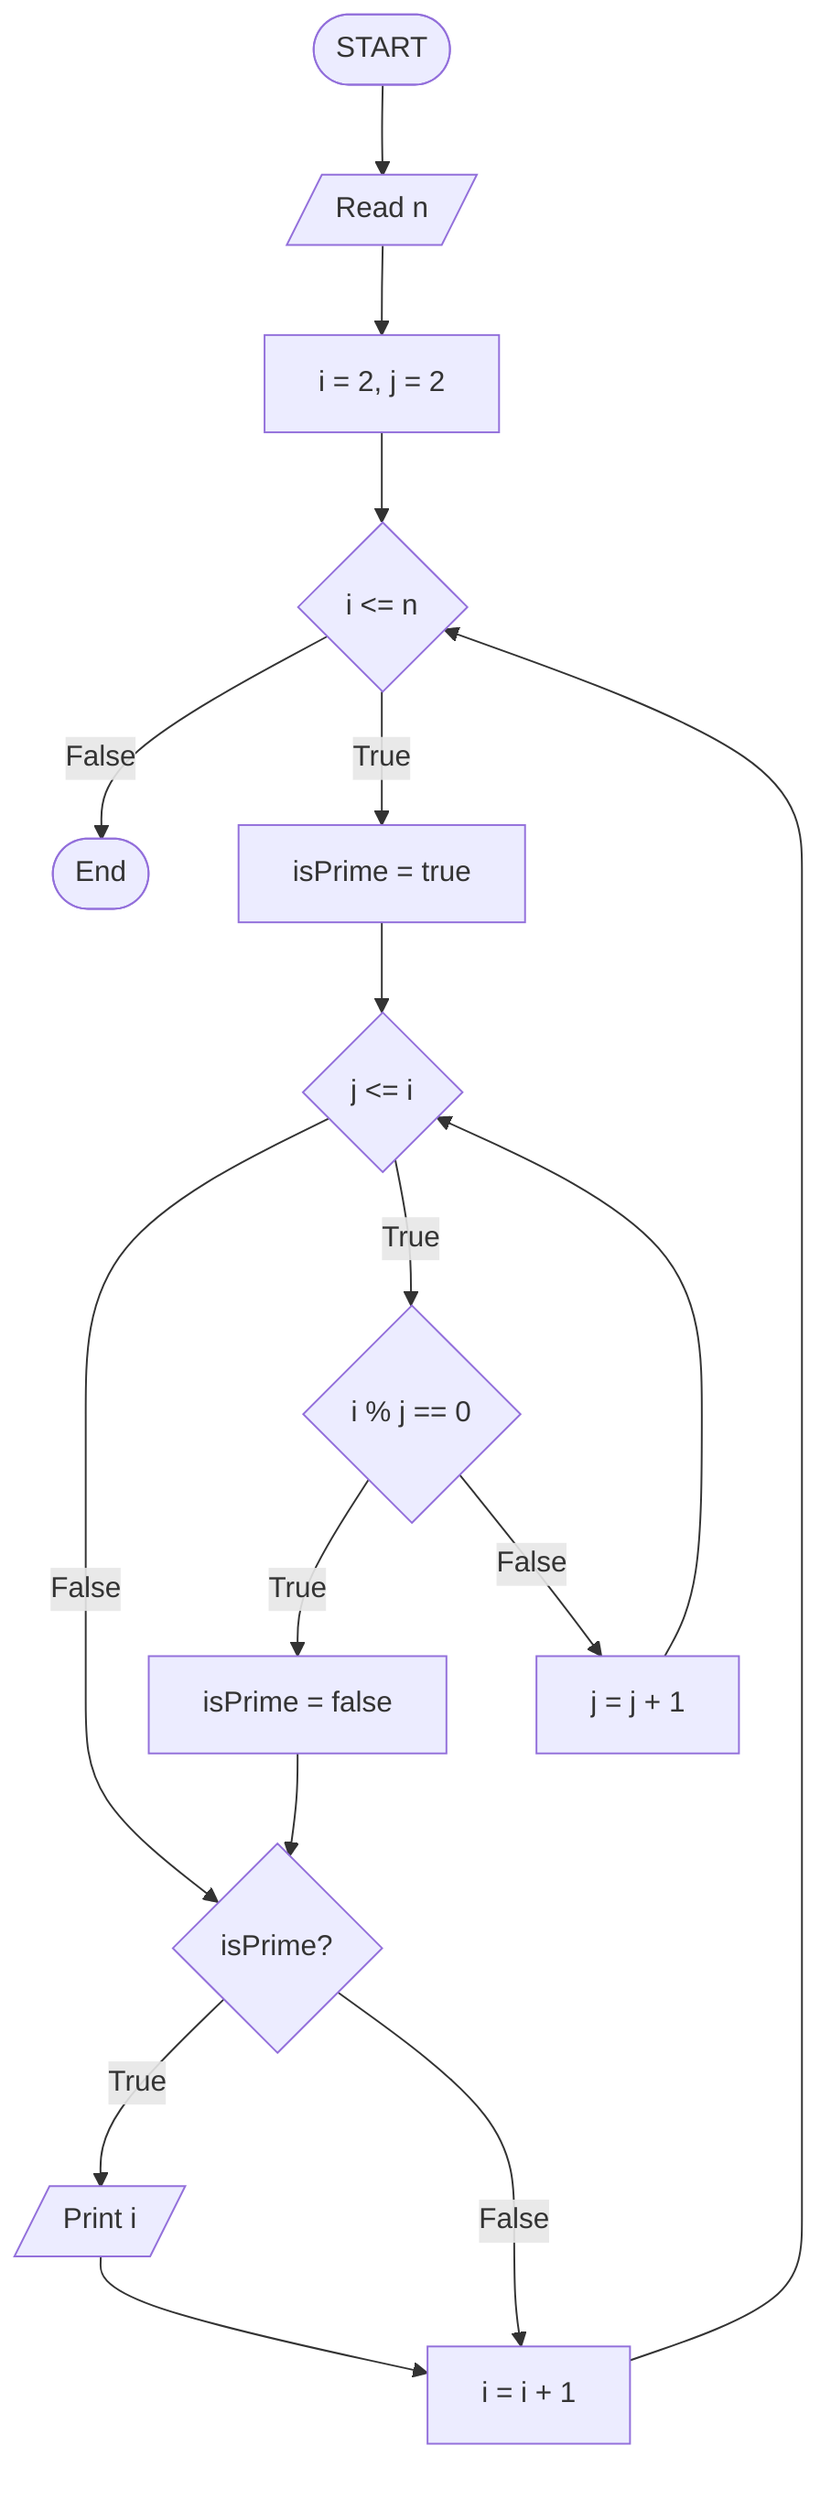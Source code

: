 flowchart TD
START([START]) -->
ReadN[/Read n/] -->
Assign[i = 2, j = 2] -->
LoopI{i <= n}
  LoopI -- False -->
    End(["End"])
  LoopI -- True -->
    Assign2[isPrime = true] -->
    LoopJ{j <= i}
      LoopJ -- False -->
        CheckPrint{isPrime?}
          CheckPrint -- True -->
            PrintI[/Print i/] -->
            IncrementI[i = i + 1] -->
            LoopI
          CheckPrint -- False -->
            IncrementI
      LoopJ -- True -->
        CheckPrime{i % j == 0}
          CheckPrime -- True -->
            Assign3[isPrime = false] -->
            CheckPrint
          CheckPrime -- False -->
            IncrementJ[j = j + 1] -->
            LoopJ